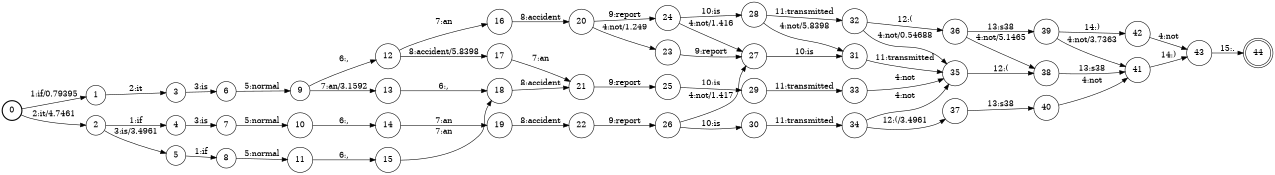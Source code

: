 digraph FST {
rankdir = LR;
size = "8.5,11";
label = "";
center = 1;
orientation = Portrait;
ranksep = "0.4";
nodesep = "0.25";
0 [label = "0", shape = circle, style = bold, fontsize = 14]
	0 -> 1 [label = "1:if/0.79395", fontsize = 14];
	0 -> 2 [label = "2:it/4.7461", fontsize = 14];
1 [label = "1", shape = circle, style = solid, fontsize = 14]
	1 -> 3 [label = "2:it", fontsize = 14];
2 [label = "2", shape = circle, style = solid, fontsize = 14]
	2 -> 4 [label = "1:if", fontsize = 14];
	2 -> 5 [label = "3:is/3.4961", fontsize = 14];
3 [label = "3", shape = circle, style = solid, fontsize = 14]
	3 -> 6 [label = "3:is", fontsize = 14];
4 [label = "4", shape = circle, style = solid, fontsize = 14]
	4 -> 7 [label = "3:is", fontsize = 14];
5 [label = "5", shape = circle, style = solid, fontsize = 14]
	5 -> 8 [label = "1:if", fontsize = 14];
6 [label = "6", shape = circle, style = solid, fontsize = 14]
	6 -> 9 [label = "5:normal", fontsize = 14];
7 [label = "7", shape = circle, style = solid, fontsize = 14]
	7 -> 10 [label = "5:normal", fontsize = 14];
8 [label = "8", shape = circle, style = solid, fontsize = 14]
	8 -> 11 [label = "5:normal", fontsize = 14];
9 [label = "9", shape = circle, style = solid, fontsize = 14]
	9 -> 12 [label = "6:,", fontsize = 14];
	9 -> 13 [label = "7:an/3.1592", fontsize = 14];
10 [label = "10", shape = circle, style = solid, fontsize = 14]
	10 -> 14 [label = "6:,", fontsize = 14];
11 [label = "11", shape = circle, style = solid, fontsize = 14]
	11 -> 15 [label = "6:,", fontsize = 14];
12 [label = "12", shape = circle, style = solid, fontsize = 14]
	12 -> 16 [label = "7:an", fontsize = 14];
	12 -> 17 [label = "8:accident/5.8398", fontsize = 14];
13 [label = "13", shape = circle, style = solid, fontsize = 14]
	13 -> 18 [label = "6:,", fontsize = 14];
14 [label = "14", shape = circle, style = solid, fontsize = 14]
	14 -> 19 [label = "7:an", fontsize = 14];
15 [label = "15", shape = circle, style = solid, fontsize = 14]
	15 -> 18 [label = "7:an", fontsize = 14];
16 [label = "16", shape = circle, style = solid, fontsize = 14]
	16 -> 20 [label = "8:accident", fontsize = 14];
17 [label = "17", shape = circle, style = solid, fontsize = 14]
	17 -> 21 [label = "7:an", fontsize = 14];
18 [label = "18", shape = circle, style = solid, fontsize = 14]
	18 -> 21 [label = "8:accident", fontsize = 14];
19 [label = "19", shape = circle, style = solid, fontsize = 14]
	19 -> 22 [label = "8:accident", fontsize = 14];
20 [label = "20", shape = circle, style = solid, fontsize = 14]
	20 -> 23 [label = "4:not/1.249", fontsize = 14];
	20 -> 24 [label = "9:report", fontsize = 14];
21 [label = "21", shape = circle, style = solid, fontsize = 14]
	21 -> 25 [label = "9:report", fontsize = 14];
22 [label = "22", shape = circle, style = solid, fontsize = 14]
	22 -> 26 [label = "9:report", fontsize = 14];
23 [label = "23", shape = circle, style = solid, fontsize = 14]
	23 -> 27 [label = "9:report", fontsize = 14];
24 [label = "24", shape = circle, style = solid, fontsize = 14]
	24 -> 28 [label = "10:is", fontsize = 14];
	24 -> 27 [label = "4:not/1.416", fontsize = 14];
25 [label = "25", shape = circle, style = solid, fontsize = 14]
	25 -> 29 [label = "10:is", fontsize = 14];
26 [label = "26", shape = circle, style = solid, fontsize = 14]
	26 -> 30 [label = "10:is", fontsize = 14];
	26 -> 27 [label = "4:not/1.417", fontsize = 14];
27 [label = "27", shape = circle, style = solid, fontsize = 14]
	27 -> 31 [label = "10:is", fontsize = 14];
28 [label = "28", shape = circle, style = solid, fontsize = 14]
	28 -> 31 [label = "4:not/5.8398", fontsize = 14];
	28 -> 32 [label = "11:transmitted", fontsize = 14];
29 [label = "29", shape = circle, style = solid, fontsize = 14]
	29 -> 33 [label = "11:transmitted", fontsize = 14];
30 [label = "30", shape = circle, style = solid, fontsize = 14]
	30 -> 34 [label = "11:transmitted", fontsize = 14];
31 [label = "31", shape = circle, style = solid, fontsize = 14]
	31 -> 35 [label = "11:transmitted", fontsize = 14];
32 [label = "32", shape = circle, style = solid, fontsize = 14]
	32 -> 35 [label = "4:not/0.54688", fontsize = 14];
	32 -> 36 [label = "12:(", fontsize = 14];
33 [label = "33", shape = circle, style = solid, fontsize = 14]
	33 -> 35 [label = "4:not", fontsize = 14];
34 [label = "34", shape = circle, style = solid, fontsize = 14]
	34 -> 35 [label = "4:not", fontsize = 14];
	34 -> 37 [label = "12:(/3.4961", fontsize = 14];
35 [label = "35", shape = circle, style = solid, fontsize = 14]
	35 -> 38 [label = "12:(", fontsize = 14];
36 [label = "36", shape = circle, style = solid, fontsize = 14]
	36 -> 38 [label = "4:not/5.1465", fontsize = 14];
	36 -> 39 [label = "13:s38", fontsize = 14];
37 [label = "37", shape = circle, style = solid, fontsize = 14]
	37 -> 40 [label = "13:s38", fontsize = 14];
38 [label = "38", shape = circle, style = solid, fontsize = 14]
	38 -> 41 [label = "13:s38", fontsize = 14];
39 [label = "39", shape = circle, style = solid, fontsize = 14]
	39 -> 41 [label = "4:not/3.7363", fontsize = 14];
	39 -> 42 [label = "14:)", fontsize = 14];
40 [label = "40", shape = circle, style = solid, fontsize = 14]
	40 -> 41 [label = "4:not", fontsize = 14];
41 [label = "41", shape = circle, style = solid, fontsize = 14]
	41 -> 43 [label = "14:)", fontsize = 14];
42 [label = "42", shape = circle, style = solid, fontsize = 14]
	42 -> 43 [label = "4:not", fontsize = 14];
43 [label = "43", shape = circle, style = solid, fontsize = 14]
	43 -> 44 [label = "15:.", fontsize = 14];
44 [label = "44", shape = doublecircle, style = solid, fontsize = 14]
}
